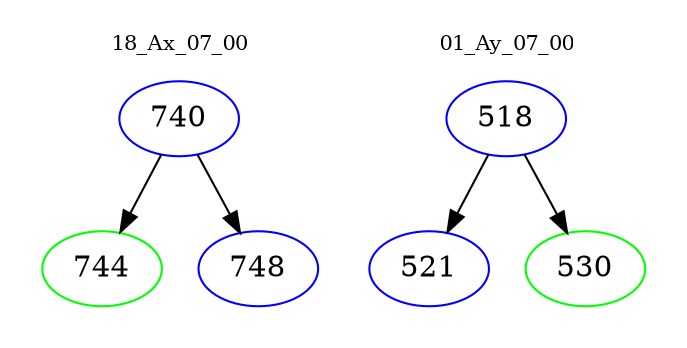digraph{
subgraph cluster_0 {
color = white
label = "18_Ax_07_00";
fontsize=10;
T0_740 [label="740", color="blue"]
T0_740 -> T0_744 [color="black"]
T0_744 [label="744", color="green"]
T0_740 -> T0_748 [color="black"]
T0_748 [label="748", color="blue"]
}
subgraph cluster_1 {
color = white
label = "01_Ay_07_00";
fontsize=10;
T1_518 [label="518", color="blue"]
T1_518 -> T1_521 [color="black"]
T1_521 [label="521", color="blue"]
T1_518 -> T1_530 [color="black"]
T1_530 [label="530", color="green"]
}
}
